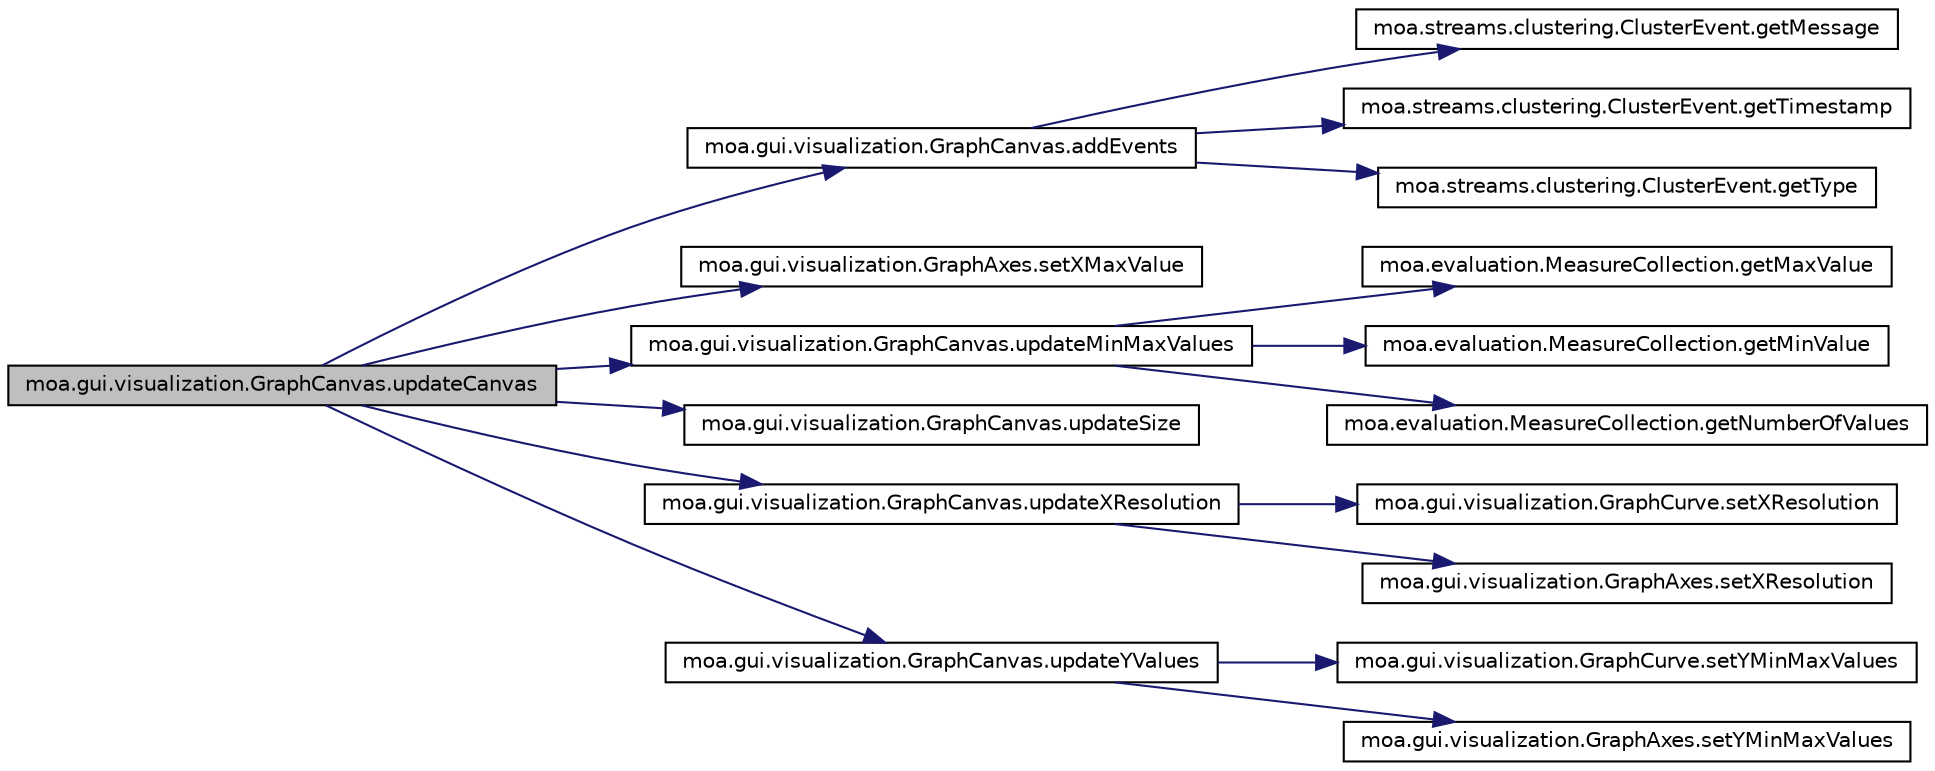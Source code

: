 digraph G
{
  edge [fontname="Helvetica",fontsize="10",labelfontname="Helvetica",labelfontsize="10"];
  node [fontname="Helvetica",fontsize="10",shape=record];
  rankdir=LR;
  Node1 [label="moa.gui.visualization.GraphCanvas.updateCanvas",height=0.2,width=0.4,color="black", fillcolor="grey75", style="filled" fontcolor="black"];
  Node1 -> Node2 [color="midnightblue",fontsize="10",style="solid",fontname="Helvetica"];
  Node2 [label="moa.gui.visualization.GraphCanvas.addEvents",height=0.2,width=0.4,color="black", fillcolor="white", style="filled",URL="$classmoa_1_1gui_1_1visualization_1_1GraphCanvas.html#a3ff8e38f077729c295a04864cdd49a7f"];
  Node2 -> Node3 [color="midnightblue",fontsize="10",style="solid",fontname="Helvetica"];
  Node3 [label="moa.streams.clustering.ClusterEvent.getMessage",height=0.2,width=0.4,color="black", fillcolor="white", style="filled",URL="$classmoa_1_1streams_1_1clustering_1_1ClusterEvent.html#aef1d05752eef6bdd64815289079d693e"];
  Node2 -> Node4 [color="midnightblue",fontsize="10",style="solid",fontname="Helvetica"];
  Node4 [label="moa.streams.clustering.ClusterEvent.getTimestamp",height=0.2,width=0.4,color="black", fillcolor="white", style="filled",URL="$classmoa_1_1streams_1_1clustering_1_1ClusterEvent.html#a512bd578993d24317de8eeae2a59329e"];
  Node2 -> Node5 [color="midnightblue",fontsize="10",style="solid",fontname="Helvetica"];
  Node5 [label="moa.streams.clustering.ClusterEvent.getType",height=0.2,width=0.4,color="black", fillcolor="white", style="filled",URL="$classmoa_1_1streams_1_1clustering_1_1ClusterEvent.html#af1a5751332fb8c5aac2baf3632c66e5f"];
  Node1 -> Node6 [color="midnightblue",fontsize="10",style="solid",fontname="Helvetica"];
  Node6 [label="moa.gui.visualization.GraphAxes.setXMaxValue",height=0.2,width=0.4,color="black", fillcolor="white", style="filled",URL="$classmoa_1_1gui_1_1visualization_1_1GraphAxes.html#a6b7926e14c3ae9832ab40b2777158404"];
  Node1 -> Node7 [color="midnightblue",fontsize="10",style="solid",fontname="Helvetica"];
  Node7 [label="moa.gui.visualization.GraphCanvas.updateMinMaxValues",height=0.2,width=0.4,color="black", fillcolor="white", style="filled",URL="$classmoa_1_1gui_1_1visualization_1_1GraphCanvas.html#a287685f0a7facd607d3fa8e743f98ccb"];
  Node7 -> Node8 [color="midnightblue",fontsize="10",style="solid",fontname="Helvetica"];
  Node8 [label="moa.evaluation.MeasureCollection.getMaxValue",height=0.2,width=0.4,color="black", fillcolor="white", style="filled",URL="$classmoa_1_1evaluation_1_1MeasureCollection.html#a45479d43f5f723aa2474f1e636c92af0"];
  Node7 -> Node9 [color="midnightblue",fontsize="10",style="solid",fontname="Helvetica"];
  Node9 [label="moa.evaluation.MeasureCollection.getMinValue",height=0.2,width=0.4,color="black", fillcolor="white", style="filled",URL="$classmoa_1_1evaluation_1_1MeasureCollection.html#a381cf6acafe655f184c70968abeb78f8"];
  Node7 -> Node10 [color="midnightblue",fontsize="10",style="solid",fontname="Helvetica"];
  Node10 [label="moa.evaluation.MeasureCollection.getNumberOfValues",height=0.2,width=0.4,color="black", fillcolor="white", style="filled",URL="$classmoa_1_1evaluation_1_1MeasureCollection.html#a6b65c2da0de7f03c518deb3c9892ca50"];
  Node1 -> Node11 [color="midnightblue",fontsize="10",style="solid",fontname="Helvetica"];
  Node11 [label="moa.gui.visualization.GraphCanvas.updateSize",height=0.2,width=0.4,color="black", fillcolor="white", style="filled",URL="$classmoa_1_1gui_1_1visualization_1_1GraphCanvas.html#a901968c0545bd60dfcaf845925bfd91f"];
  Node1 -> Node12 [color="midnightblue",fontsize="10",style="solid",fontname="Helvetica"];
  Node12 [label="moa.gui.visualization.GraphCanvas.updateXResolution",height=0.2,width=0.4,color="black", fillcolor="white", style="filled",URL="$classmoa_1_1gui_1_1visualization_1_1GraphCanvas.html#a2382adc2fce6321a47dcc82dc779a9e3"];
  Node12 -> Node13 [color="midnightblue",fontsize="10",style="solid",fontname="Helvetica"];
  Node13 [label="moa.gui.visualization.GraphCurve.setXResolution",height=0.2,width=0.4,color="black", fillcolor="white", style="filled",URL="$classmoa_1_1gui_1_1visualization_1_1GraphCurve.html#a1374b71a01f054cd25492e79a3d78bd6"];
  Node12 -> Node14 [color="midnightblue",fontsize="10",style="solid",fontname="Helvetica"];
  Node14 [label="moa.gui.visualization.GraphAxes.setXResolution",height=0.2,width=0.4,color="black", fillcolor="white", style="filled",URL="$classmoa_1_1gui_1_1visualization_1_1GraphAxes.html#abaac2861345151d4fe14104cf5b3f0dd"];
  Node1 -> Node15 [color="midnightblue",fontsize="10",style="solid",fontname="Helvetica"];
  Node15 [label="moa.gui.visualization.GraphCanvas.updateYValues",height=0.2,width=0.4,color="black", fillcolor="white", style="filled",URL="$classmoa_1_1gui_1_1visualization_1_1GraphCanvas.html#ab7613f81a7b418f45b812bf7d31aae38"];
  Node15 -> Node16 [color="midnightblue",fontsize="10",style="solid",fontname="Helvetica"];
  Node16 [label="moa.gui.visualization.GraphCurve.setYMinMaxValues",height=0.2,width=0.4,color="black", fillcolor="white", style="filled",URL="$classmoa_1_1gui_1_1visualization_1_1GraphCurve.html#a321a480a6076fc2808d5109e20fe41da"];
  Node15 -> Node17 [color="midnightblue",fontsize="10",style="solid",fontname="Helvetica"];
  Node17 [label="moa.gui.visualization.GraphAxes.setYMinMaxValues",height=0.2,width=0.4,color="black", fillcolor="white", style="filled",URL="$classmoa_1_1gui_1_1visualization_1_1GraphAxes.html#a632262036582f0b5e691e7b128e23c75"];
}
